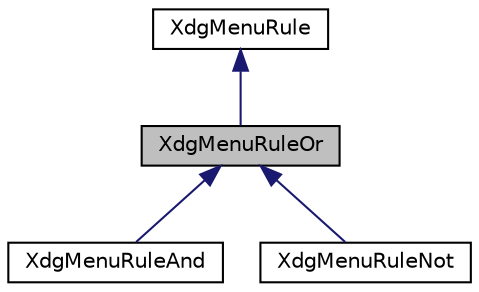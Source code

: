digraph G
{
  edge [fontname="Helvetica",fontsize="10",labelfontname="Helvetica",labelfontsize="10"];
  node [fontname="Helvetica",fontsize="10",shape=record];
  Node1 [label="XdgMenuRuleOr",height=0.2,width=0.4,color="black", fillcolor="grey75", style="filled" fontcolor="black"];
  Node2 -> Node1 [dir=back,color="midnightblue",fontsize="10",style="solid",fontname="Helvetica"];
  Node2 [label="XdgMenuRule",height=0.2,width=0.4,color="black", fillcolor="white", style="filled",URL="$classXdgMenuRule.html"];
  Node1 -> Node3 [dir=back,color="midnightblue",fontsize="10",style="solid",fontname="Helvetica"];
  Node3 [label="XdgMenuRuleAnd",height=0.2,width=0.4,color="black", fillcolor="white", style="filled",URL="$classXdgMenuRuleAnd.html"];
  Node1 -> Node4 [dir=back,color="midnightblue",fontsize="10",style="solid",fontname="Helvetica"];
  Node4 [label="XdgMenuRuleNot",height=0.2,width=0.4,color="black", fillcolor="white", style="filled",URL="$classXdgMenuRuleNot.html"];
}
